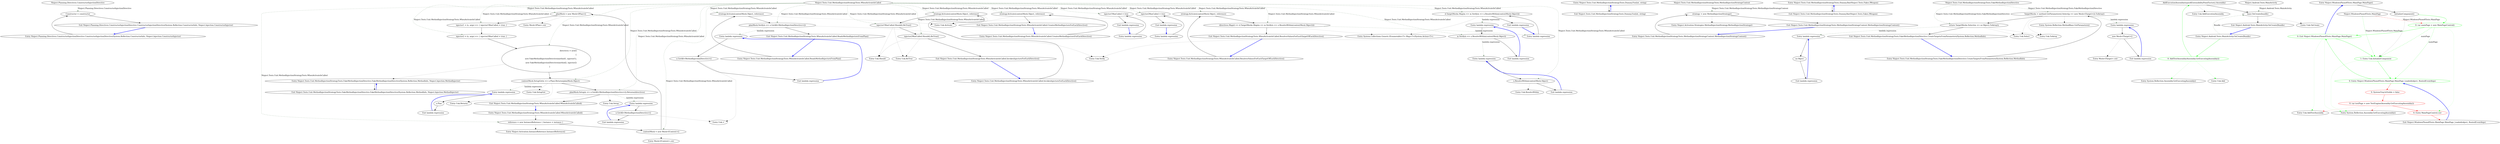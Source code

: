digraph  {
n3 [label="Ninject.Planning.Directives.ConstructorInjectionDirective", span=""];
n0 [cluster="Ninject.Planning.Directives.ConstructorInjectionDirective.ConstructorInjectionDirective(System.Reflection.ConstructorInfo, Ninject.Injection.ConstructorInjector)", label="Entry Ninject.Planning.Directives.ConstructorInjectionDirective.ConstructorInjectionDirective(System.Reflection.ConstructorInfo, Ninject.Injection.ConstructorInjector)", span="33-33"];
n1 [cluster="Ninject.Planning.Directives.ConstructorInjectionDirective.ConstructorInjectionDirective(System.Reflection.ConstructorInfo, Ninject.Injection.ConstructorInjector)", label="Constructor = constructor", span="36-36"];
n2 [cluster="Ninject.Planning.Directives.ConstructorInjectionDirective.ConstructorInjectionDirective(System.Reflection.ConstructorInfo, Ninject.Injection.ConstructorInjector)", label="Exit Ninject.Planning.Directives.ConstructorInjectionDirective.ConstructorInjectionDirective(System.Reflection.ConstructorInfo, Ninject.Injection.ConstructorInjector)", span="33-33"];
m0_16 [cluster="Mock<IPlan>.cstr", file="CircularDependenciesTests.cs", label="Entry Mock<IPlan>.cstr", span=""];
m0_83 [cluster="Ninject.Tests.Unit.MethodInjectionStrategyTests.Dummy.Foo(int, string)", file="CircularDependenciesTests.cs", label="Entry Ninject.Tests.Unit.MethodInjectionStrategyTests.Dummy.Foo(int, string)", span="109-109"];
m0_84 [cluster="Ninject.Tests.Unit.MethodInjectionStrategyTests.Dummy.Foo(int, string)", file="CircularDependenciesTests.cs", label="Exit Ninject.Tests.Unit.MethodInjectionStrategyTests.Dummy.Foo(int, string)", span="109-109"];
m0_3 [cluster="Ninject.Activation.Strategies.MethodInjectionStrategy.MethodInjectionStrategy()", file="CircularDependenciesTests.cs", label="Entry Ninject.Activation.Strategies.MethodInjectionStrategy.MethodInjectionStrategy()", span="17-17"];
m0_85 [cluster="Ninject.Tests.Unit.MethodInjectionStrategyTests.Dummy.Bar(Ninject.Tests.Fakes.IWeapon)", file="CircularDependenciesTests.cs", label="Entry Ninject.Tests.Unit.MethodInjectionStrategyTests.Dummy.Bar(Ninject.Tests.Fakes.IWeapon)", span="110-110"];
m0_86 [cluster="Ninject.Tests.Unit.MethodInjectionStrategyTests.Dummy.Bar(Ninject.Tests.Fakes.IWeapon)", file="CircularDependenciesTests.cs", label="Exit Ninject.Tests.Unit.MethodInjectionStrategyTests.Dummy.Bar(Ninject.Tests.Fakes.IWeapon)", span="110-110"];
m0_15 [cluster="Mock<IContext>.cstr", file="CircularDependenciesTests.cs", label="Entry Mock<IContext>.cstr", span=""];
m0_4 [cluster="Ninject.Tests.Unit.MethodInjectionStrategyTests.WhenActivateIsCalled.WhenActivateIsCalled()", file="CircularDependenciesTests.cs", label="Entry Ninject.Tests.Unit.MethodInjectionStrategyTests.WhenActivateIsCalled.WhenActivateIsCalled()", span="42-42"];
m0_5 [cluster="Ninject.Tests.Unit.MethodInjectionStrategyTests.WhenActivateIsCalled.WhenActivateIsCalled()", file="CircularDependenciesTests.cs", label="reference = new InstanceReference { Instance = instance }", span="44-44"];
m0_6 [cluster="Ninject.Tests.Unit.MethodInjectionStrategyTests.WhenActivateIsCalled.WhenActivateIsCalled()", file="CircularDependenciesTests.cs", label="contextMock = new Mock<IContext>()", span="46-46"];
m0_7 [cluster="Ninject.Tests.Unit.MethodInjectionStrategyTests.WhenActivateIsCalled.WhenActivateIsCalled()", file="CircularDependenciesTests.cs", label="planMock = new Mock<IPlan>()", span="47-47"];
m0_8 [cluster="Ninject.Tests.Unit.MethodInjectionStrategyTests.WhenActivateIsCalled.WhenActivateIsCalled()", file="CircularDependenciesTests.cs", label="injector1 = (x, args) => { injector1WasCalled = true; }", span="48-48"];
m0_9 [cluster="Ninject.Tests.Unit.MethodInjectionStrategyTests.WhenActivateIsCalled.WhenActivateIsCalled()", file="CircularDependenciesTests.cs", label="injector2 = (x, args) => { injector2WasCalled = true; }", span="49-49"];
m0_10 [cluster="Ninject.Tests.Unit.MethodInjectionStrategyTests.WhenActivateIsCalled.WhenActivateIsCalled()", file="CircularDependenciesTests.cs", label="directives = new[]\r\n            {\r\n                new FakeMethodInjectionDirective(method1, injector1),\r\n                new FakeMethodInjectionDirective(method2, injector2)\r\n            }", span="51-55"];
m0_11 [cluster="Ninject.Tests.Unit.MethodInjectionStrategyTests.WhenActivateIsCalled.WhenActivateIsCalled()", file="CircularDependenciesTests.cs", label="contextMock.SetupGet(x => x.Plan).Returns(planMock.Object)", span="57-57"];
m0_12 [cluster="Ninject.Tests.Unit.MethodInjectionStrategyTests.WhenActivateIsCalled.WhenActivateIsCalled()", file="CircularDependenciesTests.cs", label="planMock.Setup(x => x.GetAll<MethodInjectionDirective>()).Returns(directives)", span="59-59"];
m0_13 [cluster="Ninject.Tests.Unit.MethodInjectionStrategyTests.WhenActivateIsCalled.WhenActivateIsCalled()", file="CircularDependenciesTests.cs", label="Exit Ninject.Tests.Unit.MethodInjectionStrategyTests.WhenActivateIsCalled.WhenActivateIsCalled()", span="42-42"];
m0_66 [cluster="Unk.Should", file="CircularDependenciesTests.cs", label="Entry Unk.Should", span=""];
m0_33 [cluster="Unk.>", file="CircularDependenciesTests.cs", label="Entry Unk.>", span=""];
m0_50 [cluster="System.Collections.Generic.IEnumerable<T>.Map<T>(System.Action<T>)", file="CircularDependenciesTests.cs", label="Entry System.Collections.Generic.IEnumerable<T>.Map<T>(System.Action<T>)", span="8-8"];
m0_61 [cluster="Ninject.Tests.Unit.MethodInjectionStrategyTests.WhenActivateIsCalled.InvokesInjectorsForEachDirective()", file="CircularDependenciesTests.cs", label="Entry Ninject.Tests.Unit.MethodInjectionStrategyTests.WhenActivateIsCalled.InvokesInjectorsForEachDirective()", span="85-85"];
m0_62 [cluster="Ninject.Tests.Unit.MethodInjectionStrategyTests.WhenActivateIsCalled.InvokesInjectorsForEachDirective()", file="CircularDependenciesTests.cs", label="strategy.Activate(contextMock.Object, reference)", span="87-87"];
m0_63 [cluster="Ninject.Tests.Unit.MethodInjectionStrategyTests.WhenActivateIsCalled.InvokesInjectorsForEachDirective()", file="CircularDependenciesTests.cs", label="injector1WasCalled.Should().BeTrue()", span="88-88"];
m0_64 [cluster="Ninject.Tests.Unit.MethodInjectionStrategyTests.WhenActivateIsCalled.InvokesInjectorsForEachDirective()", file="CircularDependenciesTests.cs", label="injector2WasCalled.Should().BeTrue()", span="89-89"];
m0_65 [cluster="Ninject.Tests.Unit.MethodInjectionStrategyTests.WhenActivateIsCalled.InvokesInjectorsForEachDirective()", file="CircularDependenciesTests.cs", label="Exit Ninject.Tests.Unit.MethodInjectionStrategyTests.WhenActivateIsCalled.InvokesInjectorsForEachDirective()", span="85-85"];
m0_43 [cluster="Ninject.Tests.Unit.MethodInjectionStrategyTests.WhenActivateIsCalled.CreatesMethodInjectorsForEachDirective()", file="CircularDependenciesTests.cs", label="Entry Ninject.Tests.Unit.MethodInjectionStrategyTests.WhenActivateIsCalled.CreatesMethodInjectorsForEachDirective()", span="71-71"];
m0_44 [cluster="Ninject.Tests.Unit.MethodInjectionStrategyTests.WhenActivateIsCalled.CreatesMethodInjectorsForEachDirective()", file="CircularDependenciesTests.cs", label="strategy.Activate(contextMock.Object, reference)", span="73-73"];
m0_45 [cluster="Ninject.Tests.Unit.MethodInjectionStrategyTests.WhenActivateIsCalled.CreatesMethodInjectorsForEachDirective()", file="CircularDependenciesTests.cs", label="Exit Ninject.Tests.Unit.MethodInjectionStrategyTests.WhenActivateIsCalled.CreatesMethodInjectorsForEachDirective()", span="71-71"];
m0_75 [cluster="Unk.ToArray", file="CircularDependenciesTests.cs", label="Entry Unk.ToArray", span=""];
m0_17 [cluster="Ninject.Tests.Unit.MethodInjectionStrategyTests.FakeMethodInjectionDirective.FakeMethodInjectionDirective(System.Reflection.MethodInfo, Ninject.Injection.MethodInjector)", file="CircularDependenciesTests.cs", label="Entry Ninject.Tests.Unit.MethodInjectionStrategyTests.FakeMethodInjectionDirective.FakeMethodInjectionDirective(System.Reflection.MethodInfo, Ninject.Injection.MethodInjector)", span="97-97"];
m0_68 [cluster="Ninject.Tests.Unit.MethodInjectionStrategyTests.FakeMethodInjectionDirective.FakeMethodInjectionDirective(System.Reflection.MethodInfo, Ninject.Injection.MethodInjector)", file="CircularDependenciesTests.cs", label="Exit Ninject.Tests.Unit.MethodInjectionStrategyTests.FakeMethodInjectionDirective.FakeMethodInjectionDirective(System.Reflection.MethodInfo, Ninject.Injection.MethodInjector)", span="97-97"];
m0_38 [cluster="Unk.Activate", file="CircularDependenciesTests.cs", label="Entry Unk.Activate", span=""];
m0_20 [cluster="Unk.Setup", file="CircularDependenciesTests.cs", label="Entry Unk.Setup", span=""];
m0_18 [cluster="Unk.SetupGet", file="CircularDependenciesTests.cs", label="Entry Unk.SetupGet", span=""];
m0_14 [cluster="Ninject.Activation.InstanceReference.InstanceReference()", file="CircularDependenciesTests.cs", label="Entry Ninject.Activation.InstanceReference.InstanceReference()", span="16-16"];
m0_80 [cluster="lambda expression", file="CircularDependenciesTests.cs", label="Entry lambda expression", span="103-103"];
m0_27 [cluster="lambda expression", file="CircularDependenciesTests.cs", label="Entry lambda expression", span="57-57"];
m0_30 [cluster="lambda expression", file="CircularDependenciesTests.cs", label="Entry lambda expression", span="59-59"];
m0_21 [cluster="lambda expression", file="CircularDependenciesTests.cs", label="Entry lambda expression", span="48-48"];
m0_22 [cluster="lambda expression", file="CircularDependenciesTests.cs", label="injector1WasCalled = true", span="48-48"];
m0_23 [cluster="lambda expression", file="CircularDependenciesTests.cs", label="Exit lambda expression", span="48-48"];
m0_24 [cluster="lambda expression", file="CircularDependenciesTests.cs", label="Entry lambda expression", span="49-49"];
m0_25 [cluster="lambda expression", file="CircularDependenciesTests.cs", label="injector2WasCalled = true", span="49-49"];
m0_26 [cluster="lambda expression", file="CircularDependenciesTests.cs", label="Exit lambda expression", span="49-49"];
m0_28 [cluster="lambda expression", file="CircularDependenciesTests.cs", label="x.Plan", span="57-57"];
m0_29 [cluster="lambda expression", file="CircularDependenciesTests.cs", label="Exit lambda expression", span="57-57"];
m0_31 [cluster="lambda expression", file="CircularDependenciesTests.cs", label="x.GetAll<MethodInjectionDirective>()", span="59-59"];
m0_32 [cluster="lambda expression", file="CircularDependenciesTests.cs", label="Exit lambda expression", span="59-59"];
m0_40 [cluster="lambda expression", file="CircularDependenciesTests.cs", label="Entry lambda expression", span="67-67"];
m0_41 [cluster="lambda expression", file="CircularDependenciesTests.cs", label="x.GetAll<MethodInjectionDirective>()", span="67-67"];
m0_42 [cluster="lambda expression", file="CircularDependenciesTests.cs", label="Exit lambda expression", span="67-67"];
m0_51 [cluster="lambda expression", file="CircularDependenciesTests.cs", label="Entry lambda expression", span="81-81"];
m0_52 [cluster="lambda expression", file="CircularDependenciesTests.cs", label="d.TargetMocks.Map(m => m.Verify(x => x.ResolveWithin(contextMock.Object)))", span="81-81"];
m0_53 [cluster="lambda expression", file="CircularDependenciesTests.cs", label="Exit lambda expression", span="81-81"];
m0_54 [cluster="lambda expression", file="CircularDependenciesTests.cs", label="Entry lambda expression", span="81-81"];
m0_55 [cluster="lambda expression", file="CircularDependenciesTests.cs", label="m.Verify(x => x.ResolveWithin(contextMock.Object))", span="81-81"];
m0_56 [cluster="lambda expression", file="CircularDependenciesTests.cs", label="Exit lambda expression", span="81-81"];
m0_57 [cluster="lambda expression", file="CircularDependenciesTests.cs", label="Entry lambda expression", span="81-81"];
m0_58 [cluster="lambda expression", file="CircularDependenciesTests.cs", label="x.ResolveWithin(contextMock.Object)", span="81-81"];
m0_59 [cluster="lambda expression", file="CircularDependenciesTests.cs", label="Exit lambda expression", span="81-81"];
m0_76 [cluster="lambda expression", file="CircularDependenciesTests.cs", label="Entry lambda expression", span="102-102"];
m0_77 [cluster="lambda expression", file="CircularDependenciesTests.cs", label="new Mock<ITarget>()", span="102-102"];
m0_78 [cluster="lambda expression", file="CircularDependenciesTests.cs", label="Exit lambda expression", span="102-102"];
m0_81 [cluster="lambda expression", file="CircularDependenciesTests.cs", label="m.Object", span="103-103"];
m0_82 [cluster="lambda expression", file="CircularDependenciesTests.cs", label="Exit lambda expression", span="103-103"];
m0_74 [cluster="Unk.Select", file="CircularDependenciesTests.cs", label="Entry Unk.Select", span=""];
m0_79 [cluster="Mock<ITarget>.cstr", file="CircularDependenciesTests.cs", label="Entry Mock<ITarget>.cstr", span=""];
m0_34 [cluster="Ninject.Tests.Unit.MethodInjectionStrategyTests.WhenActivateIsCalled.ReadsMethodInjectorsFromPlan()", file="CircularDependenciesTests.cs", label="Entry Ninject.Tests.Unit.MethodInjectionStrategyTests.WhenActivateIsCalled.ReadsMethodInjectorsFromPlan()", span="63-63"];
m0_35 [cluster="Ninject.Tests.Unit.MethodInjectionStrategyTests.WhenActivateIsCalled.ReadsMethodInjectorsFromPlan()", file="CircularDependenciesTests.cs", label="strategy.Activate(contextMock.Object, reference)", span="65-65"];
m0_36 [cluster="Ninject.Tests.Unit.MethodInjectionStrategyTests.WhenActivateIsCalled.ReadsMethodInjectorsFromPlan()", file="CircularDependenciesTests.cs", label="planMock.Verify(x => x.GetAll<MethodInjectionDirective>())", span="67-67"];
m0_37 [cluster="Ninject.Tests.Unit.MethodInjectionStrategyTests.WhenActivateIsCalled.ReadsMethodInjectorsFromPlan()", file="CircularDependenciesTests.cs", label="Exit Ninject.Tests.Unit.MethodInjectionStrategyTests.WhenActivateIsCalled.ReadsMethodInjectorsFromPlan()", span="63-63"];
m0_67 [cluster="Unk.BeTrue", file="CircularDependenciesTests.cs", label="Entry Unk.BeTrue", span=""];
m0_46 [cluster="Ninject.Tests.Unit.MethodInjectionStrategyTests.WhenActivateIsCalled.ResolvesValuesForEachTargetOfEachDirective()", file="CircularDependenciesTests.cs", label="Entry Ninject.Tests.Unit.MethodInjectionStrategyTests.WhenActivateIsCalled.ResolvesValuesForEachTargetOfEachDirective()", span="77-77"];
m0_47 [cluster="Ninject.Tests.Unit.MethodInjectionStrategyTests.WhenActivateIsCalled.ResolvesValuesForEachTargetOfEachDirective()", file="CircularDependenciesTests.cs", label="strategy.Activate(contextMock.Object, reference)", span="79-79"];
m0_48 [cluster="Ninject.Tests.Unit.MethodInjectionStrategyTests.WhenActivateIsCalled.ResolvesValuesForEachTargetOfEachDirective()", file="CircularDependenciesTests.cs", label="directives.Map(d => d.TargetMocks.Map(m => m.Verify(x => x.ResolveWithin(contextMock.Object))))", span="81-81"];
m0_49 [cluster="Ninject.Tests.Unit.MethodInjectionStrategyTests.WhenActivateIsCalled.ResolvesValuesForEachTargetOfEachDirective()", file="CircularDependenciesTests.cs", label="Exit Ninject.Tests.Unit.MethodInjectionStrategyTests.WhenActivateIsCalled.ResolvesValuesForEachTargetOfEachDirective()", span="77-77"];
m0_19 [cluster="Unk.Returns", file="CircularDependenciesTests.cs", label="Entry Unk.Returns", span=""];
m0_73 [cluster="System.Reflection.MethodBase.GetParameters()", file="CircularDependenciesTests.cs", label="Entry System.Reflection.MethodBase.GetParameters()", span="0-0"];
m0_60 [cluster="Unk.ResolveWithin", file="CircularDependenciesTests.cs", label="Entry Unk.ResolveWithin", span=""];
m0_39 [cluster="Unk.Verify", file="CircularDependenciesTests.cs", label="Entry Unk.Verify", span=""];
m0_0 [cluster="Ninject.Tests.Unit.MethodInjectionStrategyTests.MethodInjectionStrategyContext.MethodInjectionStrategyContext()", file="CircularDependenciesTests.cs", label="Entry Ninject.Tests.Unit.MethodInjectionStrategyTests.MethodInjectionStrategyContext.MethodInjectionStrategyContext()", span="22-22"];
m0_1 [cluster="Ninject.Tests.Unit.MethodInjectionStrategyTests.MethodInjectionStrategyContext.MethodInjectionStrategyContext()", file="CircularDependenciesTests.cs", label="strategy = new MethodInjectionStrategy()", span="24-24"];
m0_2 [cluster="Ninject.Tests.Unit.MethodInjectionStrategyTests.MethodInjectionStrategyContext.MethodInjectionStrategyContext()", file="CircularDependenciesTests.cs", label="Exit Ninject.Tests.Unit.MethodInjectionStrategyTests.MethodInjectionStrategyContext.MethodInjectionStrategyContext()", span="22-22"];
m0_69 [cluster="Ninject.Tests.Unit.MethodInjectionStrategyTests.FakeMethodInjectionDirective.CreateTargetsFromParameters(System.Reflection.MethodInfo)", file="CircularDependenciesTests.cs", label="Entry Ninject.Tests.Unit.MethodInjectionStrategyTests.FakeMethodInjectionDirective.CreateTargetsFromParameters(System.Reflection.MethodInfo)", span="100-100"];
m0_70 [cluster="Ninject.Tests.Unit.MethodInjectionStrategyTests.FakeMethodInjectionDirective.CreateTargetsFromParameters(System.Reflection.MethodInfo)", file="CircularDependenciesTests.cs", label="TargetMocks = method.GetParameters().Select(p => new Mock<ITarget>()).ToArray()", span="102-102"];
m0_71 [cluster="Ninject.Tests.Unit.MethodInjectionStrategyTests.FakeMethodInjectionDirective.CreateTargetsFromParameters(System.Reflection.MethodInfo)", file="CircularDependenciesTests.cs", label="return TargetMocks.Select(m => m.Object).ToArray();", span="103-103"];
m0_72 [cluster="Ninject.Tests.Unit.MethodInjectionStrategyTests.FakeMethodInjectionDirective.CreateTargetsFromParameters(System.Reflection.MethodInfo)", file="CircularDependenciesTests.cs", label="Exit Ninject.Tests.Unit.MethodInjectionStrategyTests.FakeMethodInjectionDirective.CreateTargetsFromParameters(System.Reflection.MethodInfo)", span="100-100"];
m0_87 [file="CircularDependenciesTests.cs", label="Ninject.Tests.Unit.MethodInjectionStrategyTests.MethodInjectionStrategyContext", span=""];
m0_88 [file="CircularDependenciesTests.cs", label="Ninject.Tests.Unit.MethodInjectionStrategyTests.WhenActivateIsCalled", span=""];
m0_89 [file="CircularDependenciesTests.cs", label="Ninject.Tests.Unit.MethodInjectionStrategyTests.FakeMethodInjectionDirective", span=""];
m1_7 [cluster="Unk.AddExecutionAssembly", file="MainActivity.cs", label="Entry Unk.AddExecutionAssembly", span=""];
m1_0 [cluster="Ninject.Android.Tests.MainActivity.OnCreate(Bundle)", file="MainActivity.cs", label="Entry Ninject.Android.Tests.MainActivity.OnCreate(Bundle)", span="17-17"];
m1_1 [cluster="Ninject.Android.Tests.MainActivity.OnCreate(Bundle)", color=green, community=0, file="MainActivity.cs", label="0: AddTestAssembly(Assembly.GetExecutingAssembly())", span="21-21"];
m1_3 [cluster="Ninject.Android.Tests.MainActivity.OnCreate(Bundle)", file="MainActivity.cs", label="base.OnCreate(bundle)", span="36-36"];
m1_2 [cluster="Ninject.Android.Tests.MainActivity.OnCreate(Bundle)", file="MainActivity.cs", label="AddExecutionAssembly(typeof(ExtensibilityPointFactory).Assembly)", span="22-22"];
m1_4 [cluster="Ninject.Android.Tests.MainActivity.OnCreate(Bundle)", file="MainActivity.cs", label="Exit Ninject.Android.Tests.MainActivity.OnCreate(Bundle)", span="17-17"];
m1_8 [cluster="Unk.OnCreate", file="MainActivity.cs", label="Entry Unk.OnCreate", span=""];
m1_5 [cluster="System.Reflection.Assembly.GetExecutingAssembly()", file="MainActivity.cs", label="Entry System.Reflection.Assembly.GetExecutingAssembly()", span="0-0"];
m1_6 [cluster="Unk.Add", file="MainActivity.cs", label="Entry Unk.Add", span=""];
m1_9 [file="MainActivity.cs", label="Ninject.Android.Tests.MainActivity", span=""];
m2_0 [cluster="Ninject.WindowsPhone8Tests.MainPage.MainPage()", file="MainPage.xaml.cs", label="Entry Ninject.WindowsPhone8Tests.MainPage.MainPage()", span="18-18"];
m2_1 [cluster="Ninject.WindowsPhone8Tests.MainPage.MainPage()", file="MainPage.xaml.cs", label="InitializeComponent()", span="20-20"];
m2_2 [cluster="Ninject.WindowsPhone8Tests.MainPage.MainPage()", color=green, community=0, file="MainPage.xaml.cs", label="0: var mainPage = new MainPageControl()", span="23-23"];
m2_3 [cluster="Ninject.WindowsPhone8Tests.MainPage.MainPage()", color=green, community=0, file="MainPage.xaml.cs", label="0: Exit Ninject.WindowsPhone8Tests.MainPage.MainPage()", span="18-18"];
m2_4 [cluster="Unk.InitializeComponent", color=green, community=0, file="MainPage.xaml.cs", label="1: Entry Unk.InitializeComponent", span=""];
m2_5 [cluster="Ninject.WindowsPhone8Tests.MainPage.MainPage_Loaded(object, RoutedEventArgs)", color=green, community=0, file="MainPage.xaml.cs", label="0: Entry Ninject.WindowsPhone8Tests.MainPage.MainPage_Loaded(object, RoutedEventArgs)", span="29-29"];
m2_11 [cluster="System.Reflection.Assembly.GetExecutingAssembly()", file="MainPage.xaml.cs", label="Entry System.Reflection.Assembly.GetExecutingAssembly()", span="0-0"];
m2_6 [cluster="Ninject.WindowsPhone8Tests.MainPage.MainPage_Loaded(object, RoutedEventArgs)", color=red, community=0, file="MainPage.xaml.cs", label="0: SystemTray.IsVisible = false", span="32-32"];
m2_7 [cluster="Ninject.WindowsPhone8Tests.MainPage.MainPage_Loaded(object, RoutedEventArgs)", color=red, community=0, file="MainPage.xaml.cs", label="0: var testPage = new TestEngine(Assembly.GetExecutingAssembly())", span="34-34"];
m2_8 [cluster="MainPageControl.cstr", color=red, community=0, file="MainPage.xaml.cs", label="0: Entry MainPageControl.cstr", span=""];
m2_9 [cluster="Ninject.WindowsPhone8Tests.MainPage.MainPage_Loaded(object, RoutedEventArgs)", file="MainPage.xaml.cs", label="Exit Ninject.WindowsPhone8Tests.MainPage.MainPage_Loaded(object, RoutedEventArgs)", span="29-29"];
m2_10 [cluster="Unk.AddTestAssembly", file="MainPage.xaml.cs", label="Entry Unk.AddTestAssembly", span=""];
m2_12 [file="MainPage.xaml.cs", label="Ninject.WindowsPhone8Tests.MainPage", span=""];
n3 -> n1  [color=darkseagreen4, key=1, label="Ninject.Planning.Directives.ConstructorInjectionDirective", style=dashed];
n0 -> n1  [key=0, style=solid];
n1 -> n2  [key=0, style=solid];
n2 -> n0  [color=blue, key=0, style=bold];
m0_83 -> m0_84  [key=0, style=solid];
m0_84 -> m0_83  [color=blue, key=0, style=bold];
m0_85 -> m0_86  [key=0, style=solid];
m0_86 -> m0_85  [color=blue, key=0, style=bold];
m0_4 -> m0_5  [key=0, style=solid];
m0_5 -> m0_6  [key=0, style=solid];
m0_5 -> m0_14  [key=2, style=dotted];
m0_6 -> m0_7  [key=0, style=solid];
m0_6 -> m0_15  [key=2, style=dotted];
m0_7 -> m0_8  [key=0, style=solid];
m0_7 -> m0_16  [key=2, style=dotted];
m0_8 -> m0_9  [key=0, style=solid];
m0_9 -> m0_10  [key=0, style=solid];
m0_10 -> m0_11  [key=0, style=solid];
m0_10 -> m0_17  [key=2, style=dotted];
m0_11 -> m0_12  [key=0, style=solid];
m0_11 -> m0_18  [key=2, style=dotted];
m0_11 -> m0_19  [key=2, style=dotted];
m0_11 -> m0_27  [color=darkseagreen4, key=1, label="lambda expression", style=dashed];
m0_12 -> m0_13  [key=0, style=solid];
m0_12 -> m0_20  [key=2, style=dotted];
m0_12 -> m0_19  [key=2, style=dotted];
m0_12 -> m0_30  [color=darkseagreen4, key=1, label="lambda expression", style=dashed];
m0_13 -> m0_4  [color=blue, key=0, style=bold];
m0_61 -> m0_62  [key=0, style=solid];
m0_62 -> m0_63  [key=0, style=solid];
m0_62 -> m0_38  [key=2, style=dotted];
m0_63 -> m0_64  [key=0, style=solid];
m0_63 -> m0_66  [key=2, style=dotted];
m0_63 -> m0_67  [key=2, style=dotted];
m0_64 -> m0_65  [key=0, style=solid];
m0_64 -> m0_66  [key=2, style=dotted];
m0_64 -> m0_67  [key=2, style=dotted];
m0_65 -> m0_61  [color=blue, key=0, style=bold];
m0_43 -> m0_44  [key=0, style=solid];
m0_44 -> m0_45  [key=0, style=solid];
m0_44 -> m0_38  [key=2, style=dotted];
m0_45 -> m0_43  [color=blue, key=0, style=bold];
m0_17 -> m0_68  [key=0, style=solid];
m0_68 -> m0_17  [color=blue, key=0, style=bold];
m0_80 -> m0_81  [key=0, style=solid];
m0_27 -> m0_28  [key=0, style=solid];
m0_30 -> m0_31  [key=0, style=solid];
m0_21 -> m0_22  [key=0, style=solid];
m0_22 -> m0_23  [key=0, style=solid];
m0_23 -> m0_21  [color=blue, key=0, style=bold];
m0_24 -> m0_25  [key=0, style=solid];
m0_25 -> m0_26  [key=0, style=solid];
m0_26 -> m0_24  [color=blue, key=0, style=bold];
m0_28 -> m0_29  [key=0, style=solid];
m0_29 -> m0_27  [color=blue, key=0, style=bold];
m0_31 -> m0_32  [key=0, style=solid];
m0_31 -> m0_33  [key=2, style=dotted];
m0_32 -> m0_30  [color=blue, key=0, style=bold];
m0_40 -> m0_41  [key=0, style=solid];
m0_41 -> m0_42  [key=0, style=solid];
m0_41 -> m0_33  [key=2, style=dotted];
m0_42 -> m0_40  [color=blue, key=0, style=bold];
m0_51 -> m0_52  [key=0, style=solid];
m0_52 -> m0_53  [key=0, style=solid];
m0_52 -> m0_50  [key=2, style=dotted];
m0_52 -> m0_54  [color=darkseagreen4, key=1, label="lambda expression", style=dashed];
m0_53 -> m0_51  [color=blue, key=0, style=bold];
m0_54 -> m0_55  [key=0, style=solid];
m0_55 -> m0_56  [key=0, style=solid];
m0_55 -> m0_39  [key=2, style=dotted];
m0_55 -> m0_57  [color=darkseagreen4, key=1, label="lambda expression", style=dashed];
m0_56 -> m0_54  [color=blue, key=0, style=bold];
m0_57 -> m0_58  [key=0, style=solid];
m0_58 -> m0_59  [key=0, style=solid];
m0_58 -> m0_60  [key=2, style=dotted];
m0_59 -> m0_57  [color=blue, key=0, style=bold];
m0_76 -> m0_77  [key=0, style=solid];
m0_77 -> m0_78  [key=0, style=solid];
m0_77 -> m0_79  [key=2, style=dotted];
m0_78 -> m0_76  [color=blue, key=0, style=bold];
m0_81 -> m0_82  [key=0, style=solid];
m0_82 -> m0_80  [color=blue, key=0, style=bold];
m0_34 -> m0_35  [key=0, style=solid];
m0_35 -> m0_36  [key=0, style=solid];
m0_35 -> m0_38  [key=2, style=dotted];
m0_36 -> m0_37  [key=0, style=solid];
m0_36 -> m0_39  [key=2, style=dotted];
m0_36 -> m0_40  [color=darkseagreen4, key=1, label="lambda expression", style=dashed];
m0_37 -> m0_34  [color=blue, key=0, style=bold];
m0_46 -> m0_47  [key=0, style=solid];
m0_47 -> m0_48  [key=0, style=solid];
m0_47 -> m0_38  [key=2, style=dotted];
m0_48 -> m0_49  [key=0, style=solid];
m0_48 -> m0_50  [key=2, style=dotted];
m0_48 -> m0_51  [color=darkseagreen4, key=1, label="lambda expression", style=dashed];
m0_49 -> m0_46  [color=blue, key=0, style=bold];
m0_0 -> m0_1  [key=0, style=solid];
m0_1 -> m0_2  [key=0, style=solid];
m0_1 -> m0_3  [key=2, style=dotted];
m0_2 -> m0_0  [color=blue, key=0, style=bold];
m0_69 -> m0_70  [key=0, style=solid];
m0_70 -> m0_71  [key=0, style=solid];
m0_70 -> m0_73  [key=2, style=dotted];
m0_70 -> m0_74  [key=2, style=dotted];
m0_70 -> m0_75  [key=2, style=dotted];
m0_70 -> m0_76  [color=darkseagreen4, key=1, label="lambda expression", style=dashed];
m0_71 -> m0_72  [key=0, style=solid];
m0_71 -> m0_74  [key=2, style=dotted];
m0_71 -> m0_75  [key=2, style=dotted];
m0_71 -> m0_80  [color=darkseagreen4, key=1, label="lambda expression", style=dashed];
m0_72 -> m0_69  [color=blue, key=0, style=bold];
m0_87 -> m0_1  [color=darkseagreen4, key=1, label="Ninject.Tests.Unit.MethodInjectionStrategyTests.MethodInjectionStrategyContext", style=dashed];
m0_88 -> m0_5  [color=darkseagreen4, key=1, label="Ninject.Tests.Unit.MethodInjectionStrategyTests.WhenActivateIsCalled", style=dashed];
m0_88 -> m0_6  [color=darkseagreen4, key=1, label="Ninject.Tests.Unit.MethodInjectionStrategyTests.WhenActivateIsCalled", style=dashed];
m0_88 -> m0_7  [color=darkseagreen4, key=1, label="Ninject.Tests.Unit.MethodInjectionStrategyTests.WhenActivateIsCalled", style=dashed];
m0_88 -> m0_8  [color=darkseagreen4, key=1, label="Ninject.Tests.Unit.MethodInjectionStrategyTests.WhenActivateIsCalled", style=dashed];
m0_88 -> m0_22  [color=darkseagreen4, key=1, label="Ninject.Tests.Unit.MethodInjectionStrategyTests.WhenActivateIsCalled", style=dashed];
m0_88 -> m0_9  [color=darkseagreen4, key=1, label="Ninject.Tests.Unit.MethodInjectionStrategyTests.WhenActivateIsCalled", style=dashed];
m0_88 -> m0_25  [color=darkseagreen4, key=1, label="Ninject.Tests.Unit.MethodInjectionStrategyTests.WhenActivateIsCalled", style=dashed];
m0_88 -> m0_10  [color=darkseagreen4, key=1, label="Ninject.Tests.Unit.MethodInjectionStrategyTests.WhenActivateIsCalled", style=dashed];
m0_88 -> m0_11  [color=darkseagreen4, key=1, label="Ninject.Tests.Unit.MethodInjectionStrategyTests.WhenActivateIsCalled", style=dashed];
m0_88 -> m0_12  [color=darkseagreen4, key=1, label="Ninject.Tests.Unit.MethodInjectionStrategyTests.WhenActivateIsCalled", style=dashed];
m0_88 -> m0_35  [color=darkseagreen4, key=1, label="Ninject.Tests.Unit.MethodInjectionStrategyTests.WhenActivateIsCalled", style=dashed];
m0_88 -> m0_36  [color=darkseagreen4, key=1, label="Ninject.Tests.Unit.MethodInjectionStrategyTests.WhenActivateIsCalled", style=dashed];
m0_88 -> m0_44  [color=darkseagreen4, key=1, label="Ninject.Tests.Unit.MethodInjectionStrategyTests.WhenActivateIsCalled", style=dashed];
m0_88 -> m0_47  [color=darkseagreen4, key=1, label="Ninject.Tests.Unit.MethodInjectionStrategyTests.WhenActivateIsCalled", style=dashed];
m0_88 -> m0_48  [color=darkseagreen4, key=1, label="Ninject.Tests.Unit.MethodInjectionStrategyTests.WhenActivateIsCalled", style=dashed];
m0_88 -> m0_52  [color=darkseagreen4, key=1, label="Ninject.Tests.Unit.MethodInjectionStrategyTests.WhenActivateIsCalled", style=dashed];
m0_88 -> m0_55  [color=darkseagreen4, key=1, label="Ninject.Tests.Unit.MethodInjectionStrategyTests.WhenActivateIsCalled", style=dashed];
m0_88 -> m0_58  [color=darkseagreen4, key=1, label="Ninject.Tests.Unit.MethodInjectionStrategyTests.WhenActivateIsCalled", style=dashed];
m0_88 -> m0_62  [color=darkseagreen4, key=1, label="Ninject.Tests.Unit.MethodInjectionStrategyTests.WhenActivateIsCalled", style=dashed];
m0_88 -> m0_63  [color=darkseagreen4, key=1, label="Ninject.Tests.Unit.MethodInjectionStrategyTests.WhenActivateIsCalled", style=dashed];
m0_88 -> m0_64  [color=darkseagreen4, key=1, label="Ninject.Tests.Unit.MethodInjectionStrategyTests.WhenActivateIsCalled", style=dashed];
m0_89 -> m0_70  [color=darkseagreen4, key=1, label="Ninject.Tests.Unit.MethodInjectionStrategyTests.FakeMethodInjectionDirective", style=dashed];
m0_89 -> m0_71  [color=darkseagreen4, key=1, label="Ninject.Tests.Unit.MethodInjectionStrategyTests.FakeMethodInjectionDirective", style=dashed];
m1_0 -> m1_1  [color=green, key=0, style=solid];
m1_0 -> m1_3  [color=darkseagreen4, key=1, label=Bundle, style=dashed];
m1_1 -> m1_2  [color=green, key=0, style=solid];
m1_1 -> m1_5  [color=green, key=2, style=dotted];
m1_1 -> m1_6  [color=green, key=2, style=dotted];
m1_3 -> m1_4  [key=0, style=solid];
m1_3 -> m1_8  [key=2, style=dotted];
m1_2 -> m1_3  [key=0, style=solid];
m1_2 -> m1_7  [key=2, style=dotted];
m1_4 -> m1_0  [color=blue, key=0, style=bold];
m1_9 -> m1_3  [color=darkseagreen4, key=1, label="Ninject.Android.Tests.MainActivity", style=dashed];
m2_0 -> m2_1  [key=0, style=solid];
m2_1 -> m2_2  [color=green, key=0, style=solid];
m2_1 -> m2_4  [key=2, style=dotted];
m2_2 -> m2_3  [color=green, key=0, style=solid];
m2_2 -> m2_8  [color=green, key=2, style=dotted];
m2_2 -> m2_4  [color=green, key=1, label=mainPage, style=dashed];
m2_2 -> m2_5  [color=green, key=1, label=mainPage, style=dashed];
m2_3 -> m2_4  [color=green, key=0, style=solid];
m2_3 -> m2_11  [color=green, key=2, style=dotted];
m2_3 -> m2_10  [color=green, key=2, style=dotted];
m2_3 -> m2_0  [color=blue, key=0, style=bold];
m2_4 -> m2_5  [color=green, key=0, style=solid];
m2_4 -> m2_11  [color=green, key=2, style=dotted];
m2_5 -> m2_3  [color=green, key=0, style=solid];
m2_5 -> m2_6  [color=red, key=0, style=solid];
m2_6 -> m2_7  [color=red, key=0, style=solid];
m2_7 -> m2_8  [color=red, key=0, style=solid];
m2_7 -> m2_10  [color=red, key=2, style=dotted];
m2_7 -> m2_11  [color=red, key=2, style=dotted];
m2_8 -> m2_9  [color=red, key=0, style=solid];
m2_9 -> m2_5  [color=blue, key=0, style=bold];
m2_12 -> m2_2  [color=red, key=1, label="Ninject.WindowsPhone8Tests.MainPage", style=dashed];
m2_12 -> m2_4  [color=green, key=1, label="Ninject.WindowsPhone8Tests.MainPage", style=dashed];
}
